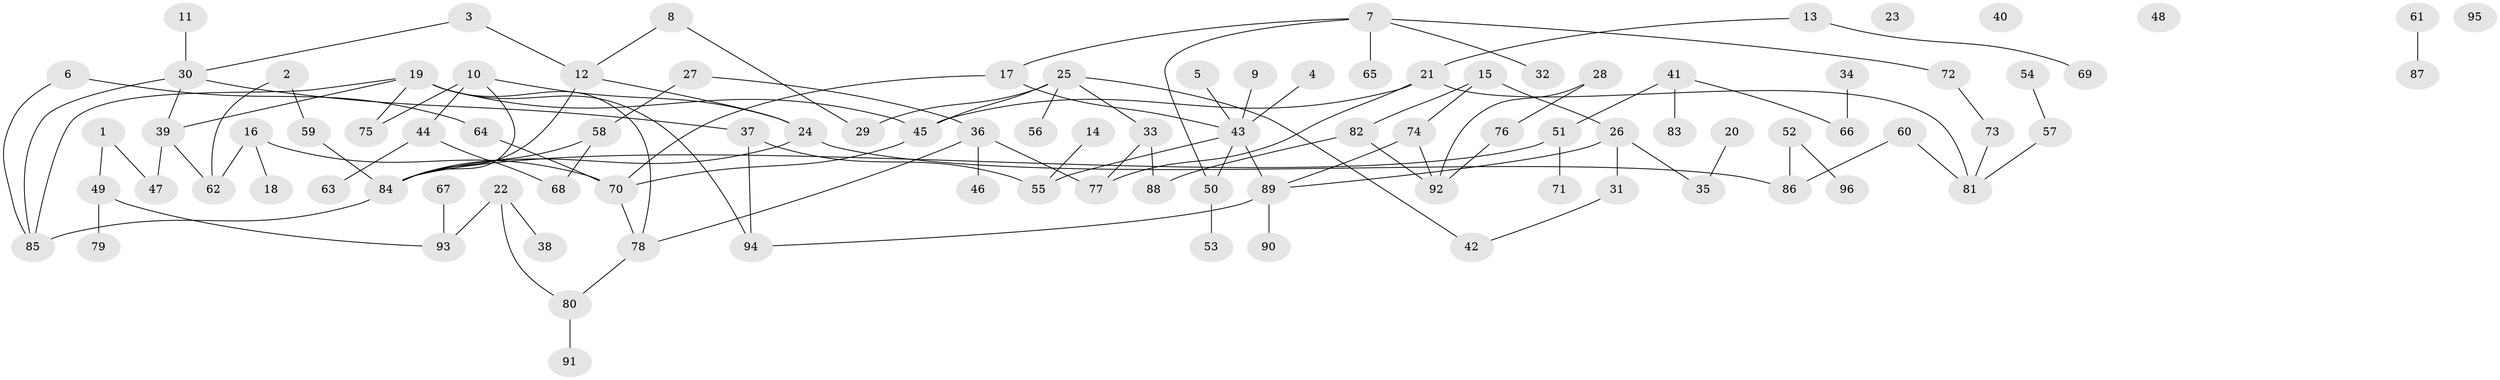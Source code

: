 // Generated by graph-tools (version 1.1) at 2025/12/03/09/25 04:12:58]
// undirected, 96 vertices, 116 edges
graph export_dot {
graph [start="1"]
  node [color=gray90,style=filled];
  1;
  2;
  3;
  4;
  5;
  6;
  7;
  8;
  9;
  10;
  11;
  12;
  13;
  14;
  15;
  16;
  17;
  18;
  19;
  20;
  21;
  22;
  23;
  24;
  25;
  26;
  27;
  28;
  29;
  30;
  31;
  32;
  33;
  34;
  35;
  36;
  37;
  38;
  39;
  40;
  41;
  42;
  43;
  44;
  45;
  46;
  47;
  48;
  49;
  50;
  51;
  52;
  53;
  54;
  55;
  56;
  57;
  58;
  59;
  60;
  61;
  62;
  63;
  64;
  65;
  66;
  67;
  68;
  69;
  70;
  71;
  72;
  73;
  74;
  75;
  76;
  77;
  78;
  79;
  80;
  81;
  82;
  83;
  84;
  85;
  86;
  87;
  88;
  89;
  90;
  91;
  92;
  93;
  94;
  95;
  96;
  1 -- 47;
  1 -- 49;
  2 -- 59;
  2 -- 62;
  3 -- 12;
  3 -- 30;
  4 -- 43;
  5 -- 43;
  6 -- 64;
  6 -- 85;
  7 -- 17;
  7 -- 32;
  7 -- 50;
  7 -- 65;
  7 -- 72;
  8 -- 12;
  8 -- 29;
  9 -- 43;
  10 -- 24;
  10 -- 44;
  10 -- 75;
  10 -- 84;
  11 -- 30;
  12 -- 24;
  12 -- 84;
  13 -- 21;
  13 -- 69;
  14 -- 55;
  15 -- 26;
  15 -- 74;
  15 -- 82;
  16 -- 18;
  16 -- 62;
  16 -- 70;
  17 -- 43;
  17 -- 70;
  19 -- 39;
  19 -- 45;
  19 -- 75;
  19 -- 78;
  19 -- 85;
  19 -- 94;
  20 -- 35;
  21 -- 45;
  21 -- 77;
  21 -- 81;
  22 -- 38;
  22 -- 80;
  22 -- 93;
  24 -- 84;
  24 -- 86;
  25 -- 29;
  25 -- 33;
  25 -- 42;
  25 -- 45;
  25 -- 56;
  26 -- 31;
  26 -- 35;
  26 -- 89;
  27 -- 36;
  27 -- 58;
  28 -- 76;
  28 -- 92;
  30 -- 37;
  30 -- 39;
  30 -- 85;
  31 -- 42;
  33 -- 77;
  33 -- 88;
  34 -- 66;
  36 -- 46;
  36 -- 77;
  36 -- 78;
  37 -- 55;
  37 -- 94;
  39 -- 47;
  39 -- 62;
  41 -- 51;
  41 -- 66;
  41 -- 83;
  43 -- 50;
  43 -- 55;
  43 -- 89;
  44 -- 63;
  44 -- 68;
  45 -- 70;
  49 -- 79;
  49 -- 93;
  50 -- 53;
  51 -- 71;
  51 -- 84;
  52 -- 86;
  52 -- 96;
  54 -- 57;
  57 -- 81;
  58 -- 68;
  58 -- 84;
  59 -- 84;
  60 -- 81;
  60 -- 86;
  61 -- 87;
  64 -- 70;
  67 -- 93;
  70 -- 78;
  72 -- 73;
  73 -- 81;
  74 -- 89;
  74 -- 92;
  76 -- 92;
  78 -- 80;
  80 -- 91;
  82 -- 88;
  82 -- 92;
  84 -- 85;
  89 -- 90;
  89 -- 94;
}
